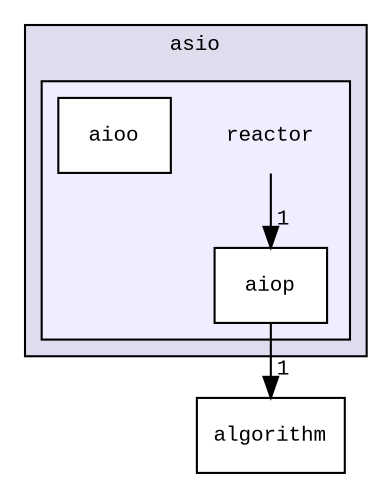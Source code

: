 digraph "src/platform/unix/asio/reactor" {
  compound=true
  node [ fontsize="10", fontname="CourierNew"];
  edge [ labelfontsize="10", labelfontname="CourierNew"];
  subgraph clusterdir_13b46686bcc592637e7ea97e1d556600 {
    graph [ bgcolor="#ddddee", pencolor="black", label="asio" fontname="CourierNew", fontsize="10", URL="dir_13b46686bcc592637e7ea97e1d556600.html"]
  subgraph clusterdir_6b23131781f6daabf477a2099bb62efb {
    graph [ bgcolor="#eeeeff", pencolor="black", label="" URL="dir_6b23131781f6daabf477a2099bb62efb.html"];
    dir_6b23131781f6daabf477a2099bb62efb [shape=plaintext label="reactor"];
    dir_6dee613db38525b01c40b1dda6a4adae [shape=box label="aioo" color="black" fillcolor="white" style="filled" URL="dir_6dee613db38525b01c40b1dda6a4adae.html"];
    dir_8ed5543c17d9550f64c4c84180546521 [shape=box label="aiop" color="black" fillcolor="white" style="filled" URL="dir_8ed5543c17d9550f64c4c84180546521.html"];
  }
  }
  dir_fbc178c12bd249518b3c0868875b8083 [shape=box label="algorithm" URL="dir_fbc178c12bd249518b3c0868875b8083.html"];
  dir_8ed5543c17d9550f64c4c84180546521->dir_fbc178c12bd249518b3c0868875b8083 [headlabel="1", labeldistance=1.5 headhref="dir_000058_000001.html"];
  dir_6b23131781f6daabf477a2099bb62efb->dir_8ed5543c17d9550f64c4c84180546521 [headlabel="1", labeldistance=1.5 headhref="dir_000037_000058.html"];
}
